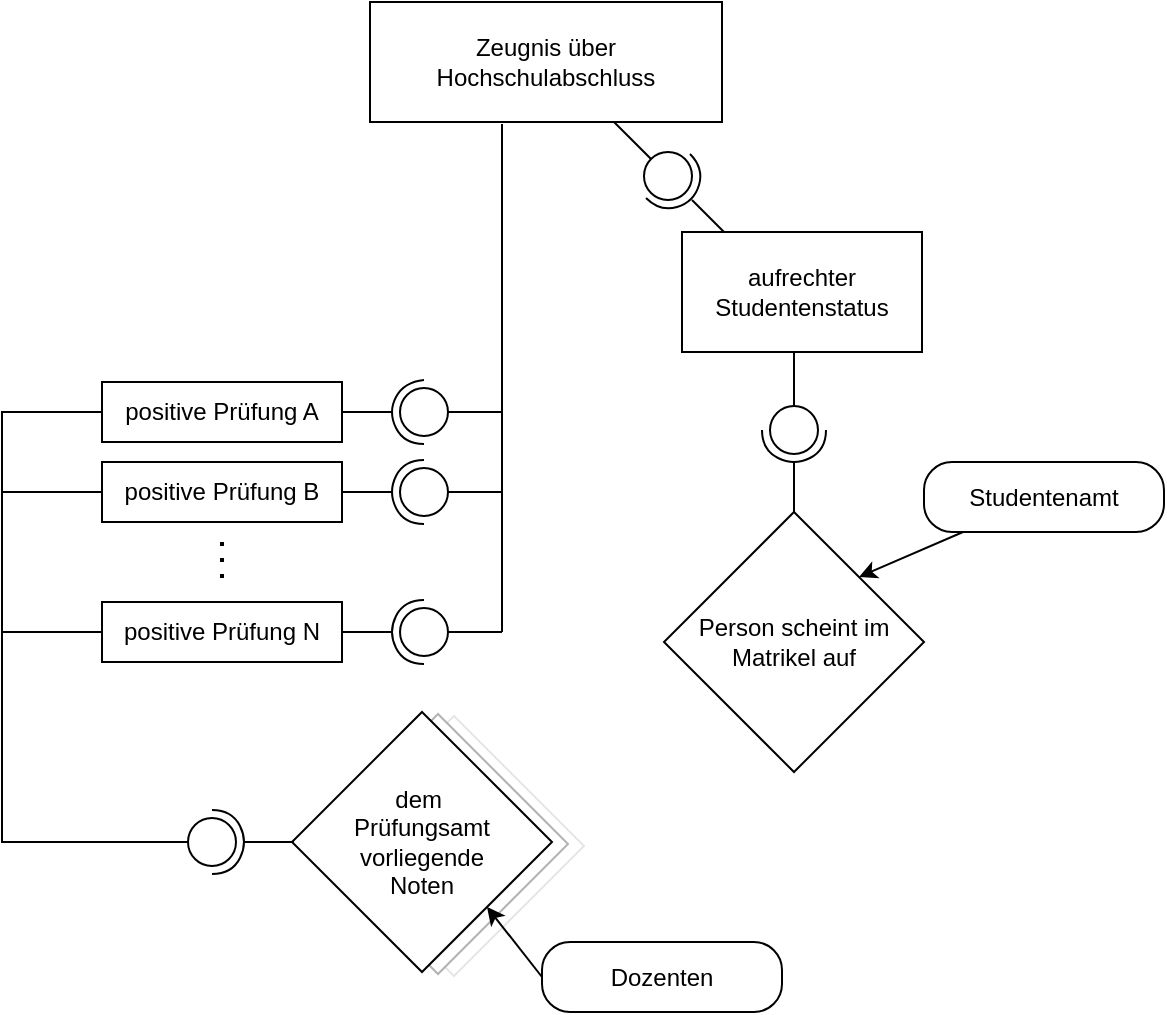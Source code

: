 <mxfile version="26.0.6">
  <diagram name="Page-1" id="w4Br4X8fiHlMywU7zGjp">
    <mxGraphModel dx="1026" dy="692" grid="1" gridSize="10" guides="1" tooltips="1" connect="1" arrows="1" fold="1" page="1" pageScale="1" pageWidth="827" pageHeight="1169" math="0" shadow="0">
      <root>
        <mxCell id="0" />
        <mxCell id="1" parent="0" />
        <mxCell id="ZnQUYUJRkyerH0akCMQI-6" value="" style="rhombus;whiteSpace=wrap;html=1;strokeColor=#E6E6E6;" vertex="1" parent="1">
          <mxGeometry x="271" y="427.0" width="130" height="130" as="geometry" />
        </mxCell>
        <mxCell id="ZnQUYUJRkyerH0akCMQI-5" value="" style="rhombus;whiteSpace=wrap;html=1;strokeColor=#B3B3B3;" vertex="1" parent="1">
          <mxGeometry x="263" y="426.0" width="130" height="130" as="geometry" />
        </mxCell>
        <mxCell id="FBOawsyxL3B5Fp3eW2MB-1" value="Zeugnis über Hochschulabschluss" style="rounded=0;whiteSpace=wrap;html=1;" parent="1" vertex="1">
          <mxGeometry x="294" y="70" width="176" height="60" as="geometry" />
        </mxCell>
        <mxCell id="FBOawsyxL3B5Fp3eW2MB-3" value="positive Prüfung A" style="rounded=0;whiteSpace=wrap;html=1;" parent="1" vertex="1">
          <mxGeometry x="160" y="260" width="120" height="30" as="geometry" />
        </mxCell>
        <mxCell id="FBOawsyxL3B5Fp3eW2MB-4" value="positive Prüfung B" style="rounded=0;whiteSpace=wrap;html=1;" parent="1" vertex="1">
          <mxGeometry x="160" y="300" width="120" height="30" as="geometry" />
        </mxCell>
        <mxCell id="FBOawsyxL3B5Fp3eW2MB-5" value="positive Prüfung N" style="rounded=0;whiteSpace=wrap;html=1;" parent="1" vertex="1">
          <mxGeometry x="160" y="370" width="120" height="30" as="geometry" />
        </mxCell>
        <mxCell id="FBOawsyxL3B5Fp3eW2MB-6" value="" style="group;resizable=0;cloneable=1;deletable=1;recursiveResize=0;movable=1;treeMoving=0;editable=1;rotatable=1;locked=0;connectable=1;rotation=90;" parent="1" vertex="1" connectable="0">
          <mxGeometry x="304" y="235" width="32" height="80" as="geometry" />
        </mxCell>
        <mxCell id="FBOawsyxL3B5Fp3eW2MB-7" value="" style="endArrow=none;html=1;rounded=0;snapToPoint=0;ignoreEdge=0;movable=0;deletable=0;cloneable=0;anchorPointDirection=1;" parent="FBOawsyxL3B5Fp3eW2MB-6" edge="1">
          <mxGeometry width="50" height="50" relative="1" as="geometry">
            <mxPoint x="-24" y="40" as="sourcePoint" />
            <mxPoint x="1" y="40" as="targetPoint" />
          </mxGeometry>
        </mxCell>
        <mxCell id="FBOawsyxL3B5Fp3eW2MB-8" value="" style="group;resizable=0;expand=0;deletable=0;editable=1;movable=0;rotatable=0;locked=0;connectable=0;recursiveResize=0;container=0;allowArrows=0;cloneable=0;rotation=90;" parent="FBOawsyxL3B5Fp3eW2MB-6" vertex="1" connectable="0">
          <mxGeometry x="-2" y="25" width="32" height="30" as="geometry" />
        </mxCell>
        <mxCell id="FBOawsyxL3B5Fp3eW2MB-9" value="" style="ellipse;whiteSpace=wrap;html=1;strokeWidth=1;resizable=0;movable=0;connectable=0;allowArrows=0;rotatable=0;cloneable=0;deletable=0;part=0;container=0;rotation=90;" parent="FBOawsyxL3B5Fp3eW2MB-8" vertex="1">
          <mxGeometry x="7" y="3" width="24" height="24" as="geometry" />
        </mxCell>
        <mxCell id="FBOawsyxL3B5Fp3eW2MB-10" value="" style="endArrow=none;html=1;rounded=0;curved=1;strokeWidth=1;bendable=0;comic=0;movable=0;cloneable=0;deletable=0;anchorPointDirection=1;fixDash=0;ignoreEdge=0;orthogonalLoop=0;orthogonal=0;arcSize=20;editable=0;" parent="FBOawsyxL3B5Fp3eW2MB-8" edge="1">
          <mxGeometry width="50" height="50" relative="1" as="geometry">
            <mxPoint x="19" y="-1" as="sourcePoint" />
            <mxPoint x="19" y="31" as="targetPoint" />
            <Array as="points">
              <mxPoint x="9" />
              <mxPoint x="1" y="15" />
              <mxPoint x="9" y="31" />
            </Array>
          </mxGeometry>
        </mxCell>
        <mxCell id="FBOawsyxL3B5Fp3eW2MB-11" value="" style="endArrow=none;html=1;rounded=0;entryX=0.5;entryY=0;entryDx=0;entryDy=0;movable=0;cloneable=0;deletable=0;" parent="FBOawsyxL3B5Fp3eW2MB-6" target="FBOawsyxL3B5Fp3eW2MB-8" edge="1">
          <mxGeometry width="50" height="50" relative="1" as="geometry">
            <mxPoint x="56" y="40" as="sourcePoint" />
            <mxPoint x="19" y="80" as="targetPoint" />
          </mxGeometry>
        </mxCell>
        <mxCell id="FBOawsyxL3B5Fp3eW2MB-13" value="" style="group;resizable=0;cloneable=1;deletable=1;recursiveResize=0;movable=1;treeMoving=0;editable=1;rotatable=1;locked=0;connectable=1;rotation=90;" parent="1" vertex="1" connectable="0">
          <mxGeometry x="304" y="275" width="32" height="80" as="geometry" />
        </mxCell>
        <mxCell id="FBOawsyxL3B5Fp3eW2MB-14" value="" style="endArrow=none;html=1;rounded=0;snapToPoint=0;ignoreEdge=0;movable=0;deletable=0;cloneable=0;anchorPointDirection=1;" parent="FBOawsyxL3B5Fp3eW2MB-13" edge="1">
          <mxGeometry width="50" height="50" relative="1" as="geometry">
            <mxPoint x="-24" y="40" as="sourcePoint" />
            <mxPoint x="1" y="40" as="targetPoint" />
          </mxGeometry>
        </mxCell>
        <mxCell id="FBOawsyxL3B5Fp3eW2MB-15" value="" style="group;resizable=0;expand=0;deletable=0;editable=1;movable=0;rotatable=0;locked=0;connectable=0;recursiveResize=0;container=0;allowArrows=0;cloneable=0;rotation=90;" parent="FBOawsyxL3B5Fp3eW2MB-13" vertex="1" connectable="0">
          <mxGeometry x="-2" y="25" width="32" height="30" as="geometry" />
        </mxCell>
        <mxCell id="FBOawsyxL3B5Fp3eW2MB-16" value="" style="ellipse;whiteSpace=wrap;html=1;strokeWidth=1;resizable=0;movable=0;connectable=0;allowArrows=0;rotatable=0;cloneable=0;deletable=0;part=0;container=0;rotation=90;" parent="FBOawsyxL3B5Fp3eW2MB-15" vertex="1">
          <mxGeometry x="7" y="3" width="24" height="24" as="geometry" />
        </mxCell>
        <mxCell id="FBOawsyxL3B5Fp3eW2MB-17" value="" style="endArrow=none;html=1;rounded=0;curved=1;strokeWidth=1;bendable=0;comic=0;movable=0;cloneable=0;deletable=0;anchorPointDirection=1;fixDash=0;ignoreEdge=0;orthogonalLoop=0;orthogonal=0;arcSize=20;editable=0;" parent="FBOawsyxL3B5Fp3eW2MB-15" edge="1">
          <mxGeometry width="50" height="50" relative="1" as="geometry">
            <mxPoint x="19" y="-1" as="sourcePoint" />
            <mxPoint x="19" y="31" as="targetPoint" />
            <Array as="points">
              <mxPoint x="9" y="-1" />
              <mxPoint x="1" y="15" />
              <mxPoint x="9" y="31" />
            </Array>
          </mxGeometry>
        </mxCell>
        <mxCell id="FBOawsyxL3B5Fp3eW2MB-18" value="" style="endArrow=none;html=1;rounded=0;entryX=0.5;entryY=0;entryDx=0;entryDy=0;movable=0;cloneable=0;deletable=0;" parent="FBOawsyxL3B5Fp3eW2MB-13" target="FBOawsyxL3B5Fp3eW2MB-15" edge="1">
          <mxGeometry width="50" height="50" relative="1" as="geometry">
            <mxPoint x="56" y="40" as="sourcePoint" />
            <mxPoint x="19" y="80" as="targetPoint" />
          </mxGeometry>
        </mxCell>
        <mxCell id="FBOawsyxL3B5Fp3eW2MB-20" value="" style="group;resizable=0;cloneable=1;deletable=1;recursiveResize=0;movable=1;treeMoving=0;editable=1;rotatable=1;locked=0;connectable=1;rotation=90;" parent="1" vertex="1" connectable="0">
          <mxGeometry x="304" y="345" width="32" height="80" as="geometry" />
        </mxCell>
        <mxCell id="FBOawsyxL3B5Fp3eW2MB-21" value="" style="endArrow=none;html=1;rounded=0;snapToPoint=0;ignoreEdge=0;movable=0;deletable=0;cloneable=0;anchorPointDirection=1;" parent="FBOawsyxL3B5Fp3eW2MB-20" edge="1">
          <mxGeometry width="50" height="50" relative="1" as="geometry">
            <mxPoint x="-24" y="40" as="sourcePoint" />
            <mxPoint x="1" y="40" as="targetPoint" />
          </mxGeometry>
        </mxCell>
        <mxCell id="FBOawsyxL3B5Fp3eW2MB-22" value="" style="group;resizable=0;expand=0;deletable=0;editable=1;movable=0;rotatable=0;locked=0;connectable=0;recursiveResize=0;container=0;allowArrows=0;cloneable=0;rotation=90;" parent="FBOawsyxL3B5Fp3eW2MB-20" vertex="1" connectable="0">
          <mxGeometry x="-2" y="25" width="32" height="30" as="geometry" />
        </mxCell>
        <mxCell id="FBOawsyxL3B5Fp3eW2MB-23" value="" style="ellipse;whiteSpace=wrap;html=1;strokeWidth=1;resizable=0;movable=0;connectable=0;allowArrows=0;rotatable=0;cloneable=0;deletable=0;part=0;container=0;rotation=90;" parent="FBOawsyxL3B5Fp3eW2MB-22" vertex="1">
          <mxGeometry x="7" y="3" width="24" height="24" as="geometry" />
        </mxCell>
        <mxCell id="FBOawsyxL3B5Fp3eW2MB-24" value="" style="endArrow=none;html=1;rounded=0;curved=1;strokeWidth=1;bendable=0;comic=0;movable=0;cloneable=0;deletable=0;anchorPointDirection=1;fixDash=0;ignoreEdge=0;orthogonalLoop=0;orthogonal=0;arcSize=20;editable=0;" parent="FBOawsyxL3B5Fp3eW2MB-22" edge="1">
          <mxGeometry width="50" height="50" relative="1" as="geometry">
            <mxPoint x="19" y="-1" as="sourcePoint" />
            <mxPoint x="19" y="31" as="targetPoint" />
            <Array as="points">
              <mxPoint x="9" y="-1" />
              <mxPoint x="1" y="15" />
              <mxPoint x="9" y="31" />
            </Array>
          </mxGeometry>
        </mxCell>
        <mxCell id="FBOawsyxL3B5Fp3eW2MB-25" value="" style="endArrow=none;html=1;rounded=0;entryX=0.5;entryY=0;entryDx=0;entryDy=0;movable=0;cloneable=0;deletable=0;" parent="FBOawsyxL3B5Fp3eW2MB-20" target="FBOawsyxL3B5Fp3eW2MB-22" edge="1">
          <mxGeometry width="50" height="50" relative="1" as="geometry">
            <mxPoint x="56" y="40" as="sourcePoint" />
            <mxPoint x="19" y="80" as="targetPoint" />
          </mxGeometry>
        </mxCell>
        <mxCell id="FBOawsyxL3B5Fp3eW2MB-27" value="" style="endArrow=none;dashed=1;html=1;dashPattern=1 3;strokeWidth=2;rounded=0;" parent="1" edge="1">
          <mxGeometry width="50" height="50" relative="1" as="geometry">
            <mxPoint x="220" y="340" as="sourcePoint" />
            <mxPoint x="220" y="360" as="targetPoint" />
          </mxGeometry>
        </mxCell>
        <mxCell id="FBOawsyxL3B5Fp3eW2MB-28" value="dem&amp;nbsp;&lt;div&gt;Prüfungsamt vorliegende&lt;div&gt;Noten&lt;/div&gt;&lt;/div&gt;" style="rhombus;whiteSpace=wrap;html=1;" parent="1" vertex="1">
          <mxGeometry x="255" y="425.0" width="130" height="130" as="geometry" />
        </mxCell>
        <mxCell id="FBOawsyxL3B5Fp3eW2MB-36" style="edgeStyle=orthogonalEdgeStyle;rounded=0;orthogonalLoop=1;jettySize=auto;html=1;entryX=0;entryY=0.5;entryDx=0;entryDy=0;endArrow=none;endFill=0;" parent="1" source="FBOawsyxL3B5Fp3eW2MB-30" target="FBOawsyxL3B5Fp3eW2MB-3" edge="1">
          <mxGeometry relative="1" as="geometry">
            <Array as="points">
              <mxPoint x="110" y="490" />
              <mxPoint x="110" y="275" />
            </Array>
          </mxGeometry>
        </mxCell>
        <mxCell id="FBOawsyxL3B5Fp3eW2MB-30" value="" style="group;resizable=0;cloneable=1;deletable=1;recursiveResize=0;movable=1;treeMoving=0;editable=1;rotatable=1;locked=0;connectable=1;rotation=-90;" parent="1" vertex="1" connectable="0">
          <mxGeometry x="200" y="450" width="32" height="80" as="geometry" />
        </mxCell>
        <mxCell id="FBOawsyxL3B5Fp3eW2MB-31" value="" style="endArrow=none;html=1;rounded=0;snapToPoint=0;ignoreEdge=0;movable=0;deletable=0;cloneable=0;anchorPointDirection=1;" parent="FBOawsyxL3B5Fp3eW2MB-30" edge="1">
          <mxGeometry width="50" height="50" relative="1" as="geometry">
            <mxPoint x="56" y="40" as="sourcePoint" />
            <mxPoint x="31" y="40" as="targetPoint" />
          </mxGeometry>
        </mxCell>
        <mxCell id="FBOawsyxL3B5Fp3eW2MB-32" value="" style="group;resizable=0;expand=0;deletable=0;editable=1;movable=0;rotatable=0;locked=0;connectable=0;recursiveResize=0;container=0;allowArrows=0;cloneable=0;rotation=-90;" parent="FBOawsyxL3B5Fp3eW2MB-30" vertex="1" connectable="0">
          <mxGeometry x="2" y="25" width="32" height="30" as="geometry" />
        </mxCell>
        <mxCell id="FBOawsyxL3B5Fp3eW2MB-33" value="" style="ellipse;whiteSpace=wrap;html=1;strokeWidth=1;resizable=0;movable=0;connectable=0;allowArrows=0;rotatable=0;cloneable=0;deletable=0;part=0;container=0;rotation=-90;" parent="FBOawsyxL3B5Fp3eW2MB-32" vertex="1">
          <mxGeometry x="1" y="3" width="24" height="24" as="geometry" />
        </mxCell>
        <mxCell id="FBOawsyxL3B5Fp3eW2MB-34" value="" style="endArrow=none;html=1;rounded=0;curved=1;strokeWidth=1;bendable=0;comic=0;movable=0;cloneable=0;deletable=0;anchorPointDirection=1;fixDash=0;ignoreEdge=0;orthogonalLoop=0;orthogonal=0;arcSize=20;editable=0;" parent="FBOawsyxL3B5Fp3eW2MB-32" edge="1">
          <mxGeometry width="50" height="50" relative="1" as="geometry">
            <mxPoint x="13" y="31" as="sourcePoint" />
            <mxPoint x="13" y="-1" as="targetPoint" />
            <Array as="points">
              <mxPoint x="23" y="31" />
              <mxPoint x="31" y="15" />
              <mxPoint x="23" y="-1" />
            </Array>
          </mxGeometry>
        </mxCell>
        <mxCell id="FBOawsyxL3B5Fp3eW2MB-35" value="" style="endArrow=none;html=1;rounded=0;entryX=0.5;entryY=0;entryDx=0;entryDy=0;movable=0;cloneable=0;deletable=0;" parent="FBOawsyxL3B5Fp3eW2MB-30" target="FBOawsyxL3B5Fp3eW2MB-32" edge="1">
          <mxGeometry width="50" height="50" relative="1" as="geometry">
            <mxPoint x="-24" y="40" as="sourcePoint" />
            <mxPoint x="13" as="targetPoint" />
          </mxGeometry>
        </mxCell>
        <mxCell id="FBOawsyxL3B5Fp3eW2MB-37" value="" style="endArrow=none;html=1;rounded=0;entryX=0;entryY=0.5;entryDx=0;entryDy=0;" parent="1" target="FBOawsyxL3B5Fp3eW2MB-4" edge="1">
          <mxGeometry width="50" height="50" relative="1" as="geometry">
            <mxPoint x="110" y="315" as="sourcePoint" />
            <mxPoint x="440" y="330" as="targetPoint" />
          </mxGeometry>
        </mxCell>
        <mxCell id="FBOawsyxL3B5Fp3eW2MB-38" style="edgeStyle=orthogonalEdgeStyle;rounded=0;orthogonalLoop=1;jettySize=auto;html=1;exitX=0.5;exitY=0;exitDx=0;exitDy=0;entryX=0.375;entryY=1.017;entryDx=0;entryDy=0;entryPerimeter=0;endArrow=none;endFill=0;" parent="1" source="FBOawsyxL3B5Fp3eW2MB-20" target="FBOawsyxL3B5Fp3eW2MB-1" edge="1">
          <mxGeometry relative="1" as="geometry">
            <Array as="points">
              <mxPoint x="360" y="320" />
              <mxPoint x="360" y="320" />
            </Array>
          </mxGeometry>
        </mxCell>
        <mxCell id="FBOawsyxL3B5Fp3eW2MB-39" value="" style="endArrow=none;html=1;rounded=0;exitX=0;exitY=0.5;exitDx=0;exitDy=0;" parent="1" source="FBOawsyxL3B5Fp3eW2MB-5" edge="1">
          <mxGeometry width="50" height="50" relative="1" as="geometry">
            <mxPoint x="390" y="380" as="sourcePoint" />
            <mxPoint x="110" y="385" as="targetPoint" />
          </mxGeometry>
        </mxCell>
        <mxCell id="FBOawsyxL3B5Fp3eW2MB-41" value="Person scheint im Matrikel auf" style="rhombus;whiteSpace=wrap;html=1;" parent="1" vertex="1">
          <mxGeometry x="441" y="325.0" width="130" height="130" as="geometry" />
        </mxCell>
        <mxCell id="FBOawsyxL3B5Fp3eW2MB-42" value="" style="group;resizable=0;cloneable=1;deletable=1;recursiveResize=0;movable=1;treeMoving=0;editable=1;rotatable=1;locked=0;connectable=1;rotation=-45;" parent="1" vertex="1" connectable="0">
          <mxGeometry x="428" y="118" width="32" height="80" as="geometry" />
        </mxCell>
        <mxCell id="FBOawsyxL3B5Fp3eW2MB-43" value="" style="endArrow=none;html=1;rounded=0;snapToPoint=0;ignoreEdge=0;movable=0;deletable=0;cloneable=0;anchorPointDirection=1;" parent="FBOawsyxL3B5Fp3eW2MB-42" edge="1">
          <mxGeometry width="50" height="50" relative="1" as="geometry">
            <mxPoint x="44" y="68" as="sourcePoint" />
            <mxPoint x="27" y="51" as="targetPoint" />
          </mxGeometry>
        </mxCell>
        <mxCell id="FBOawsyxL3B5Fp3eW2MB-44" value="" style="group;resizable=0;expand=0;deletable=0;editable=1;movable=0;rotatable=0;locked=0;connectable=0;recursiveResize=0;container=0;allowArrows=0;cloneable=0;rotation=-45;" parent="FBOawsyxL3B5Fp3eW2MB-42" vertex="1" connectable="0">
          <mxGeometry x="1" y="26" width="32" height="30" as="geometry" />
        </mxCell>
        <mxCell id="FBOawsyxL3B5Fp3eW2MB-45" value="" style="ellipse;whiteSpace=wrap;html=1;strokeWidth=1;resizable=0;movable=0;connectable=0;allowArrows=0;rotatable=0;cloneable=0;deletable=0;part=0;container=0;rotation=-45;" parent="FBOawsyxL3B5Fp3eW2MB-44" vertex="1">
          <mxGeometry x="2" y="1" width="24" height="24" as="geometry" />
        </mxCell>
        <mxCell id="FBOawsyxL3B5Fp3eW2MB-46" value="" style="endArrow=none;html=1;rounded=0;curved=1;strokeWidth=1;bendable=0;comic=0;movable=0;cloneable=0;deletable=0;anchorPointDirection=1;fixDash=0;ignoreEdge=0;orthogonalLoop=0;orthogonal=0;arcSize=20;editable=0;" parent="FBOawsyxL3B5Fp3eW2MB-44" edge="1">
          <mxGeometry width="50" height="50" relative="1" as="geometry">
            <mxPoint x="3" y="24" as="sourcePoint" />
            <mxPoint x="25" y="2" as="targetPoint" />
            <Array as="points">
              <mxPoint x="10" y="31" />
              <mxPoint x="27" y="26" />
              <mxPoint x="32" y="9" />
            </Array>
          </mxGeometry>
        </mxCell>
        <mxCell id="FBOawsyxL3B5Fp3eW2MB-47" value="" style="endArrow=none;html=1;rounded=0;entryX=0.5;entryY=0;entryDx=0;entryDy=0;movable=0;cloneable=0;deletable=0;" parent="FBOawsyxL3B5Fp3eW2MB-42" target="FBOawsyxL3B5Fp3eW2MB-44" edge="1">
          <mxGeometry width="50" height="50" relative="1" as="geometry">
            <mxPoint x="-12" y="12" as="sourcePoint" />
            <mxPoint x="42" y="10" as="targetPoint" />
          </mxGeometry>
        </mxCell>
        <mxCell id="RRx6BCsMKekqrzaxBxrb-1" value="Dozenten" style="rounded=1;whiteSpace=wrap;html=1;arcSize=40;" parent="1" vertex="1">
          <mxGeometry x="380" y="540.0" width="120" height="35" as="geometry" />
        </mxCell>
        <mxCell id="RRx6BCsMKekqrzaxBxrb-2" style="rounded=0;orthogonalLoop=1;jettySize=auto;html=1;exitX=0;exitY=0.5;exitDx=0;exitDy=0;entryX=1;entryY=1;entryDx=0;entryDy=0;" parent="1" source="RRx6BCsMKekqrzaxBxrb-1" target="FBOawsyxL3B5Fp3eW2MB-28" edge="1">
          <mxGeometry relative="1" as="geometry" />
        </mxCell>
        <mxCell id="ZnQUYUJRkyerH0akCMQI-8" value="aufrechter Studentenstatus" style="rounded=0;whiteSpace=wrap;html=1;" vertex="1" parent="1">
          <mxGeometry x="450" y="185.0" width="120" height="60" as="geometry" />
        </mxCell>
        <mxCell id="ZnQUYUJRkyerH0akCMQI-9" value="" style="group;resizable=0;cloneable=1;deletable=1;recursiveResize=0;movable=1;treeMoving=0;editable=1;rotatable=1;locked=0;connectable=1;" vertex="1" connectable="0" parent="1">
          <mxGeometry x="490" y="245" width="32" height="80" as="geometry" />
        </mxCell>
        <mxCell id="ZnQUYUJRkyerH0akCMQI-10" value="" style="endArrow=none;html=1;rounded=0;snapToPoint=0;ignoreEdge=0;movable=0;deletable=0;cloneable=0;anchorPointDirection=1;" edge="1" parent="ZnQUYUJRkyerH0akCMQI-9">
          <mxGeometry width="50" height="50" relative="1" as="geometry">
            <mxPoint x="16" y="80" as="sourcePoint" />
            <mxPoint x="16" y="55" as="targetPoint" />
          </mxGeometry>
        </mxCell>
        <mxCell id="ZnQUYUJRkyerH0akCMQI-11" value="" style="group;resizable=0;expand=0;deletable=0;editable=1;movable=0;rotatable=0;locked=0;connectable=0;recursiveResize=0;container=0;allowArrows=0;cloneable=0;" vertex="1" connectable="0" parent="ZnQUYUJRkyerH0akCMQI-9">
          <mxGeometry y="27" width="32" height="30" as="geometry" />
        </mxCell>
        <mxCell id="ZnQUYUJRkyerH0akCMQI-12" value="" style="ellipse;whiteSpace=wrap;html=1;strokeWidth=1;resizable=0;movable=0;connectable=0;allowArrows=0;rotatable=0;cloneable=0;deletable=0;part=0;container=0;" vertex="1" parent="ZnQUYUJRkyerH0akCMQI-11">
          <mxGeometry x="4" width="24" height="24" as="geometry" />
        </mxCell>
        <mxCell id="ZnQUYUJRkyerH0akCMQI-13" value="" style="endArrow=none;html=1;rounded=0;curved=1;strokeWidth=1;bendable=0;comic=0;movable=0;cloneable=0;deletable=0;anchorPointDirection=1;fixDash=0;ignoreEdge=0;orthogonalLoop=0;orthogonal=0;arcSize=20;editable=0;" edge="1" parent="ZnQUYUJRkyerH0akCMQI-11">
          <mxGeometry width="50" height="50" relative="1" as="geometry">
            <mxPoint y="12" as="sourcePoint" />
            <mxPoint x="32" y="12" as="targetPoint" />
            <Array as="points">
              <mxPoint y="22" />
              <mxPoint x="16" y="30" />
              <mxPoint x="32" y="22" />
            </Array>
          </mxGeometry>
        </mxCell>
        <mxCell id="ZnQUYUJRkyerH0akCMQI-14" value="" style="endArrow=none;html=1;rounded=0;entryX=0.5;entryY=0;entryDx=0;entryDy=0;movable=0;cloneable=0;deletable=0;" edge="1" parent="ZnQUYUJRkyerH0akCMQI-9" target="ZnQUYUJRkyerH0akCMQI-11">
          <mxGeometry width="50" height="50" relative="1" as="geometry">
            <mxPoint x="16" as="sourcePoint" />
            <mxPoint x="56" y="37" as="targetPoint" />
          </mxGeometry>
        </mxCell>
        <mxCell id="ZnQUYUJRkyerH0akCMQI-16" style="rounded=0;orthogonalLoop=1;jettySize=auto;html=1;entryX=1;entryY=0;entryDx=0;entryDy=0;" edge="1" parent="1" source="ZnQUYUJRkyerH0akCMQI-15" target="FBOawsyxL3B5Fp3eW2MB-41">
          <mxGeometry relative="1" as="geometry" />
        </mxCell>
        <mxCell id="ZnQUYUJRkyerH0akCMQI-15" value="Studentenamt" style="rounded=1;whiteSpace=wrap;html=1;arcSize=40;" vertex="1" parent="1">
          <mxGeometry x="571" y="300.0" width="120" height="35" as="geometry" />
        </mxCell>
      </root>
    </mxGraphModel>
  </diagram>
</mxfile>
